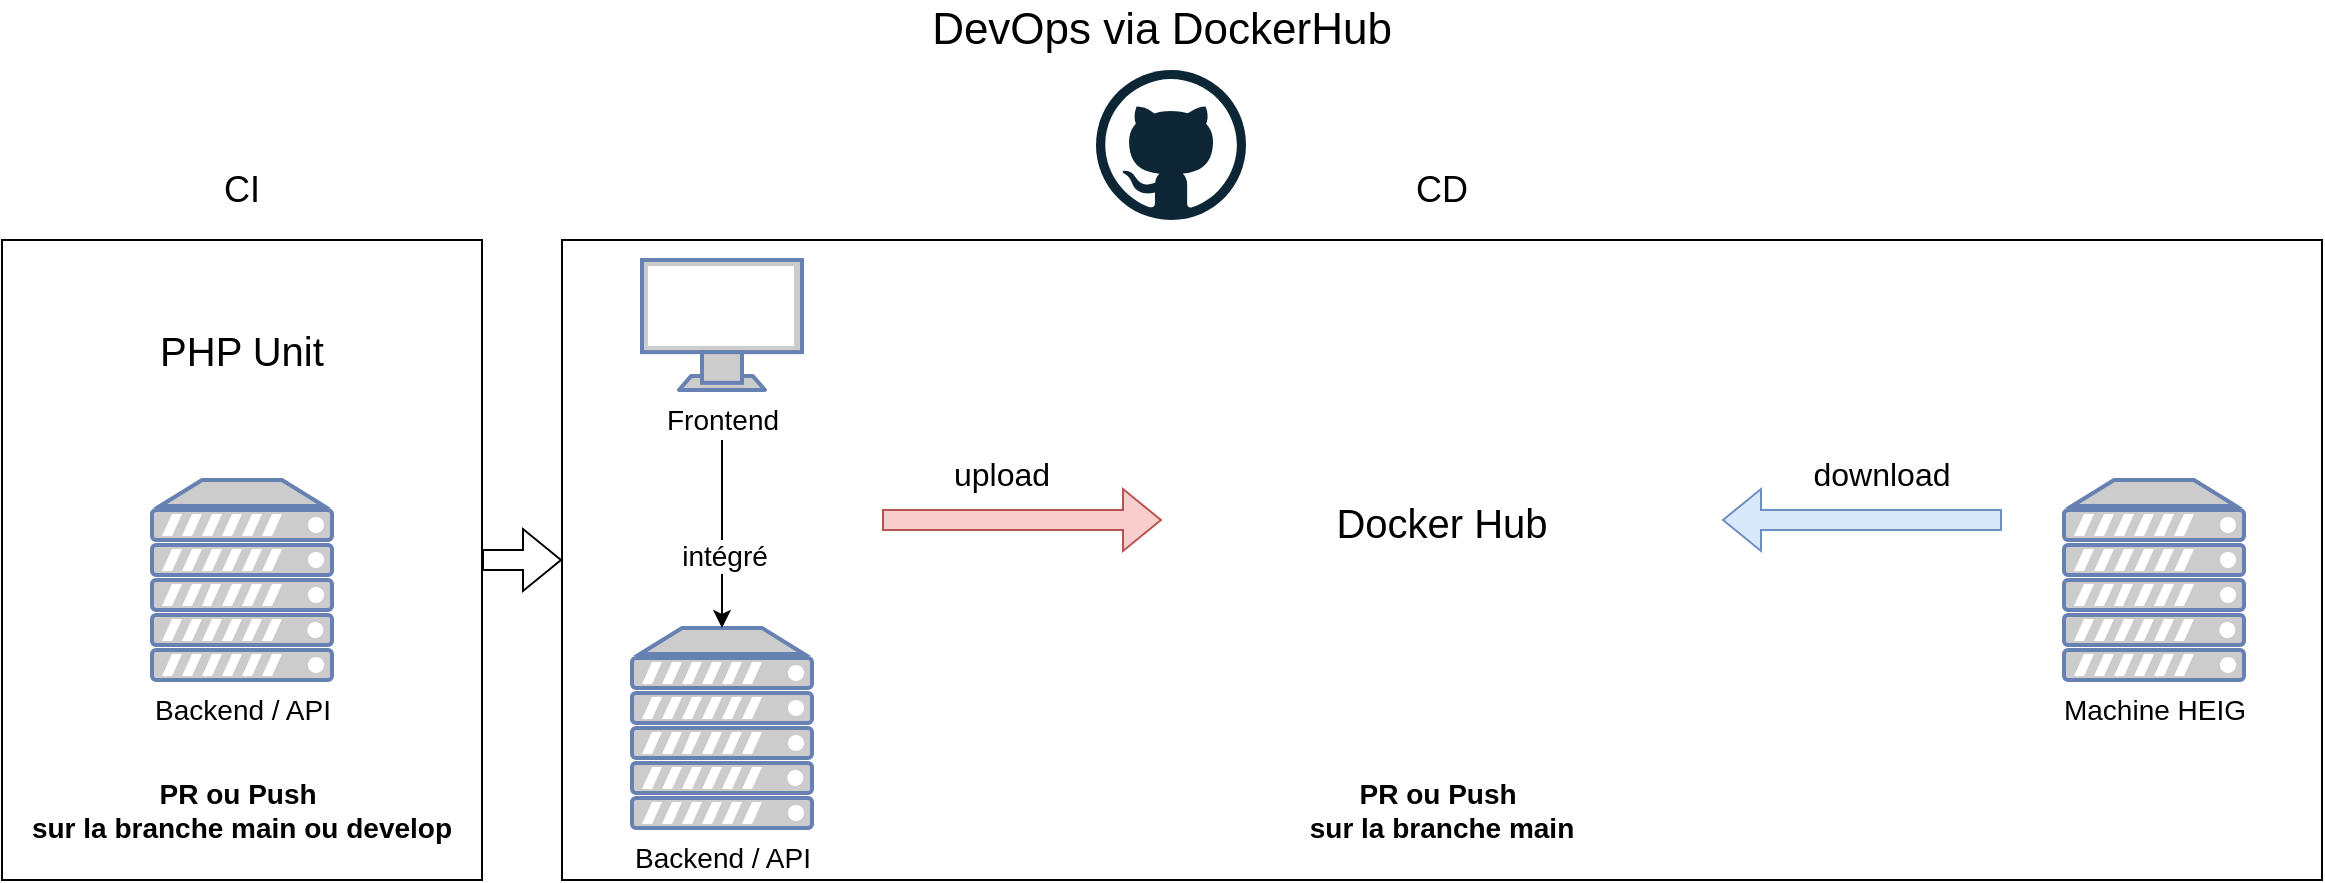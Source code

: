 <mxfile version="17.4.2" type="device"><diagram id="cGigpcF-vvGTQcF_ItpC" name="via_dockerhub"><mxGraphModel dx="1221" dy="754" grid="1" gridSize="10" guides="1" tooltips="1" connect="1" arrows="1" fold="1" page="1" pageScale="1" pageWidth="1169" pageHeight="827" math="0" shadow="0"><root><mxCell id="0"/><mxCell id="1" parent="0"/><mxCell id="FQeGgYfz-zApKdmOkVXa-18" value="" style="rounded=0;whiteSpace=wrap;html=1;fontSize=14;fontColor=#000000;strokeColor=#000000;fillColor=none;" parent="1" vertex="1"><mxGeometry x="280" y="120" width="880" height="320" as="geometry"/></mxCell><mxCell id="FQeGgYfz-zApKdmOkVXa-14" value="" style="rounded=0;whiteSpace=wrap;html=1;fontSize=14;fontColor=#000000;strokeColor=#000000;fillColor=none;" parent="1" vertex="1"><mxGeometry y="120" width="240" height="320" as="geometry"/></mxCell><mxCell id="FQeGgYfz-zApKdmOkVXa-1" value="Backend / API" style="fontColor=#000000;verticalAlign=top;verticalLabelPosition=bottom;labelPosition=center;align=center;html=1;outlineConnect=0;fillColor=#CCCCCC;strokeColor=#6881B3;gradientColor=none;gradientDirection=north;strokeWidth=2;shape=mxgraph.networks.server;fontSize=14;" parent="1" vertex="1"><mxGeometry x="75" y="240" width="90" height="100" as="geometry"/></mxCell><mxCell id="FQeGgYfz-zApKdmOkVXa-4" value="Machine HEIG" style="fontColor=#000000;verticalAlign=top;verticalLabelPosition=bottom;labelPosition=center;align=center;html=1;outlineConnect=0;fillColor=#CCCCCC;strokeColor=#6881B3;gradientColor=none;gradientDirection=north;strokeWidth=2;shape=mxgraph.networks.server;fontSize=14;" parent="1" vertex="1"><mxGeometry x="1031" y="240" width="90" height="100" as="geometry"/></mxCell><mxCell id="FQeGgYfz-zApKdmOkVXa-6" value="Frontend" style="fontColor=#000000;verticalAlign=top;verticalLabelPosition=bottom;labelPosition=center;align=center;html=1;outlineConnect=0;fillColor=#CCCCCC;strokeColor=#6881B3;gradientColor=none;gradientDirection=north;strokeWidth=2;shape=mxgraph.networks.monitor;fontSize=14;" parent="1" vertex="1"><mxGeometry x="320" y="130" width="80" height="65" as="geometry"/></mxCell><mxCell id="FQeGgYfz-zApKdmOkVXa-11" value="" style="dashed=0;outlineConnect=0;html=1;align=center;labelPosition=center;verticalLabelPosition=bottom;verticalAlign=top;shape=mxgraph.weblogos.github;fontSize=14;fontColor=#000000;" parent="1" vertex="1"><mxGeometry x="547" y="35" width="75" height="75" as="geometry"/></mxCell><mxCell id="FQeGgYfz-zApKdmOkVXa-15" value="CI" style="text;html=1;strokeColor=none;fillColor=none;align=center;verticalAlign=middle;whiteSpace=wrap;rounded=0;fontSize=18;fontColor=#000000;" parent="1" vertex="1"><mxGeometry x="90" y="80" width="60" height="30" as="geometry"/></mxCell><mxCell id="FQeGgYfz-zApKdmOkVXa-16" value="DevOps via DockerHub" style="text;html=1;strokeColor=none;fillColor=none;align=center;verticalAlign=middle;whiteSpace=wrap;rounded=0;fontSize=22;fontColor=#000000;" parent="1" vertex="1"><mxGeometry width="1160" height="30" as="geometry"/></mxCell><mxCell id="FQeGgYfz-zApKdmOkVXa-19" value="CD" style="text;html=1;strokeColor=none;fillColor=none;align=center;verticalAlign=middle;whiteSpace=wrap;rounded=0;fontSize=18;fontColor=#000000;" parent="1" vertex="1"><mxGeometry x="690" y="80" width="60" height="30" as="geometry"/></mxCell><mxCell id="FQeGgYfz-zApKdmOkVXa-20" value="Backend / API" style="fontColor=#000000;verticalAlign=top;verticalLabelPosition=bottom;labelPosition=center;align=center;html=1;outlineConnect=0;fillColor=#CCCCCC;strokeColor=#6881B3;gradientColor=none;gradientDirection=north;strokeWidth=2;shape=mxgraph.networks.server;fontSize=14;" parent="1" vertex="1"><mxGeometry x="315" y="314" width="90" height="100" as="geometry"/></mxCell><mxCell id="FQeGgYfz-zApKdmOkVXa-21" value="" style="shape=flexArrow;endArrow=classic;html=1;rounded=0;fontSize=21;fontColor=#000000;fillColor=#f8cecc;strokeColor=#b85450;" parent="1" edge="1"><mxGeometry width="50" height="50" relative="1" as="geometry"><mxPoint x="440" y="260" as="sourcePoint"/><mxPoint x="580" y="260" as="targetPoint"/></mxGeometry></mxCell><mxCell id="FQeGgYfz-zApKdmOkVXa-23" value="" style="shape=flexArrow;endArrow=classic;html=1;rounded=0;fontSize=21;fontColor=#000000;fillColor=#dae8fc;strokeColor=#6c8ebf;" parent="1" edge="1"><mxGeometry width="50" height="50" relative="1" as="geometry"><mxPoint x="1000" y="260" as="sourcePoint"/><mxPoint x="860" y="260" as="targetPoint"/></mxGeometry></mxCell><mxCell id="FQeGgYfz-zApKdmOkVXa-24" value="" style="shape=flexArrow;endArrow=classic;html=1;rounded=0;fontSize=21;fontColor=#000000;entryX=0;entryY=0.5;entryDx=0;entryDy=0;exitX=1;exitY=0.5;exitDx=0;exitDy=0;" parent="1" source="FQeGgYfz-zApKdmOkVXa-14" target="FQeGgYfz-zApKdmOkVXa-18" edge="1"><mxGeometry width="50" height="50" relative="1" as="geometry"><mxPoint x="450" y="250" as="sourcePoint"/><mxPoint x="590" y="250" as="targetPoint"/></mxGeometry></mxCell><mxCell id="FQeGgYfz-zApKdmOkVXa-25" value="PR ou Push&amp;nbsp;&lt;br&gt;sur la branche main" style="text;html=1;strokeColor=none;fillColor=none;align=center;verticalAlign=middle;whiteSpace=wrap;rounded=0;fontSize=14;fontColor=#000000;fontStyle=1" parent="1" vertex="1"><mxGeometry x="600" y="390" width="240" height="30" as="geometry"/></mxCell><mxCell id="FQeGgYfz-zApKdmOkVXa-26" value="PR ou Push&amp;nbsp;&lt;br&gt;sur la branche main ou develop" style="text;html=1;strokeColor=none;fillColor=none;align=center;verticalAlign=middle;whiteSpace=wrap;rounded=0;fontSize=14;fontColor=#000000;fontStyle=1" parent="1" vertex="1"><mxGeometry y="390" width="240" height="30" as="geometry"/></mxCell><mxCell id="FQeGgYfz-zApKdmOkVXa-27" value="" style="endArrow=classic;html=1;rounded=0;fontSize=14;fontColor=#000000;entryX=0.5;entryY=0;entryDx=0;entryDy=0;entryPerimeter=0;" parent="1" target="FQeGgYfz-zApKdmOkVXa-20" edge="1"><mxGeometry width="50" height="50" relative="1" as="geometry"><mxPoint x="360" y="220" as="sourcePoint"/><mxPoint x="550" y="290" as="targetPoint"/></mxGeometry></mxCell><mxCell id="FQeGgYfz-zApKdmOkVXa-28" value="intégré" style="edgeLabel;html=1;align=center;verticalAlign=middle;resizable=0;points=[];fontSize=14;fontColor=#000000;" parent="FQeGgYfz-zApKdmOkVXa-27" vertex="1" connectable="0"><mxGeometry x="0.239" y="1" relative="1" as="geometry"><mxPoint as="offset"/></mxGeometry></mxCell><mxCell id="8Gx7j88baZYbHAoz3pg--1" value="&lt;font style=&quot;font-size: 20px&quot;&gt;Docker Hub&lt;/font&gt;" style="text;html=1;strokeColor=none;fillColor=none;align=center;verticalAlign=middle;whiteSpace=wrap;rounded=0;" vertex="1" parent="1"><mxGeometry x="580" y="245.5" width="280" height="30" as="geometry"/></mxCell><mxCell id="8Gx7j88baZYbHAoz3pg--2" value="&lt;span style=&quot;font-size: 20px&quot;&gt;PHP Unit&lt;/span&gt;" style="text;html=1;strokeColor=none;fillColor=none;align=center;verticalAlign=middle;whiteSpace=wrap;rounded=0;" vertex="1" parent="1"><mxGeometry y="160" width="240" height="30" as="geometry"/></mxCell><mxCell id="8Gx7j88baZYbHAoz3pg--3" value="&lt;font style=&quot;font-size: 16px&quot;&gt;upload&lt;/font&gt;" style="text;html=1;strokeColor=none;fillColor=none;align=center;verticalAlign=middle;whiteSpace=wrap;rounded=0;fontSize=20;" vertex="1" parent="1"><mxGeometry x="470" y="220" width="60" height="30" as="geometry"/></mxCell><mxCell id="8Gx7j88baZYbHAoz3pg--4" value="&lt;font style=&quot;font-size: 16px&quot;&gt;download&lt;/font&gt;" style="text;html=1;strokeColor=none;fillColor=none;align=center;verticalAlign=middle;whiteSpace=wrap;rounded=0;fontSize=20;" vertex="1" parent="1"><mxGeometry x="910" y="220" width="60" height="30" as="geometry"/></mxCell></root></mxGraphModel></diagram></mxfile>